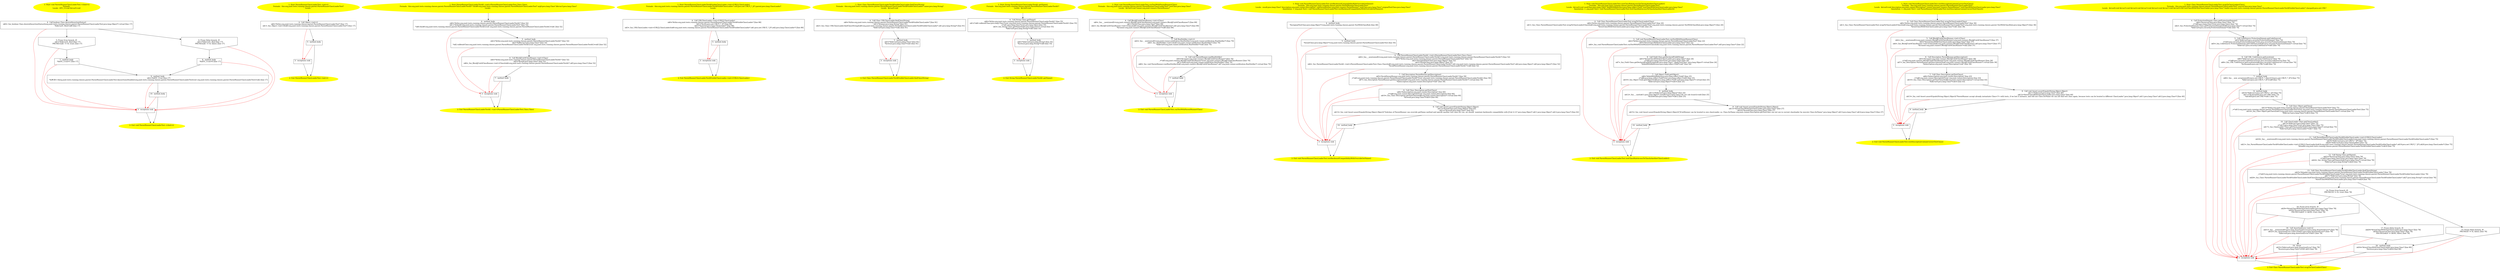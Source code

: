 /* @generated */
digraph cfg {
"org.junit.tests.running.classes.parent.ParentRunnerClassLoaderTest.<clinit>():void.3e01456bd6faa7cc58c49c52cd7184a7_1" [label="1: Start void ParentRunnerClassLoaderTest.<clinit>()\nFormals: \nLocals:  $T0_13:void $irvar0:void \n  " color=yellow style=filled]
	

	 "org.junit.tests.running.classes.parent.ParentRunnerClassLoaderTest.<clinit>():void.3e01456bd6faa7cc58c49c52cd7184a7_1" -> "org.junit.tests.running.classes.parent.ParentRunnerClassLoaderTest.<clinit>():void.3e01456bd6faa7cc58c49c52cd7184a7_4" ;
"org.junit.tests.running.classes.parent.ParentRunnerClassLoaderTest.<clinit>():void.3e01456bd6faa7cc58c49c52cd7184a7_2" [label="2: Exit void ParentRunnerClassLoaderTest.<clinit>() \n  " color=yellow style=filled]
	

"org.junit.tests.running.classes.parent.ParentRunnerClassLoaderTest.<clinit>():void.3e01456bd6faa7cc58c49c52cd7184a7_3" [label="3:  exceptions sink \n  " shape="box"]
	

	 "org.junit.tests.running.classes.parent.ParentRunnerClassLoaderTest.<clinit>():void.3e01456bd6faa7cc58c49c52cd7184a7_3" -> "org.junit.tests.running.classes.parent.ParentRunnerClassLoaderTest.<clinit>():void.3e01456bd6faa7cc58c49c52cd7184a7_2" ;
"org.junit.tests.running.classes.parent.ParentRunnerClassLoaderTest.<clinit>():void.3e01456bd6faa7cc58c49c52cd7184a7_4" [label="4:  Call boolean Class.desiredAssertionStatus() \n   n$0=_fun_boolean Class.desiredAssertionStatus()(org.junit.tests.running.classes.parent.ParentRunnerClassLoaderTest:java.lang.Object*) virtual [line 17]\n  *&$irvar0:_Bool=n$0 [line 17]\n " shape="box"]
	

	 "org.junit.tests.running.classes.parent.ParentRunnerClassLoaderTest.<clinit>():void.3e01456bd6faa7cc58c49c52cd7184a7_4" -> "org.junit.tests.running.classes.parent.ParentRunnerClassLoaderTest.<clinit>():void.3e01456bd6faa7cc58c49c52cd7184a7_5" ;
	 "org.junit.tests.running.classes.parent.ParentRunnerClassLoaderTest.<clinit>():void.3e01456bd6faa7cc58c49c52cd7184a7_4" -> "org.junit.tests.running.classes.parent.ParentRunnerClassLoaderTest.<clinit>():void.3e01456bd6faa7cc58c49c52cd7184a7_6" ;
	 "org.junit.tests.running.classes.parent.ParentRunnerClassLoaderTest.<clinit>():void.3e01456bd6faa7cc58c49c52cd7184a7_4" -> "org.junit.tests.running.classes.parent.ParentRunnerClassLoaderTest.<clinit>():void.3e01456bd6faa7cc58c49c52cd7184a7_3" [color="red" ];
"org.junit.tests.running.classes.parent.ParentRunnerClassLoaderTest.<clinit>():void.3e01456bd6faa7cc58c49c52cd7184a7_5" [label="5: Prune (true branch, if) \n   n$1=*&$irvar0:_Bool [line 17]\n  PRUNE(!(n$1 != 0), true); [line 17]\n " shape="invhouse"]
	

	 "org.junit.tests.running.classes.parent.ParentRunnerClassLoaderTest.<clinit>():void.3e01456bd6faa7cc58c49c52cd7184a7_5" -> "org.junit.tests.running.classes.parent.ParentRunnerClassLoaderTest.<clinit>():void.3e01456bd6faa7cc58c49c52cd7184a7_7" ;
	 "org.junit.tests.running.classes.parent.ParentRunnerClassLoaderTest.<clinit>():void.3e01456bd6faa7cc58c49c52cd7184a7_5" -> "org.junit.tests.running.classes.parent.ParentRunnerClassLoaderTest.<clinit>():void.3e01456bd6faa7cc58c49c52cd7184a7_3" [color="red" ];
"org.junit.tests.running.classes.parent.ParentRunnerClassLoaderTest.<clinit>():void.3e01456bd6faa7cc58c49c52cd7184a7_6" [label="6: Prune (false branch, if) \n   n$1=*&$irvar0:_Bool [line 17]\n  PRUNE((n$1 != 0), false); [line 17]\n " shape="invhouse"]
	

	 "org.junit.tests.running.classes.parent.ParentRunnerClassLoaderTest.<clinit>():void.3e01456bd6faa7cc58c49c52cd7184a7_6" -> "org.junit.tests.running.classes.parent.ParentRunnerClassLoaderTest.<clinit>():void.3e01456bd6faa7cc58c49c52cd7184a7_8" ;
	 "org.junit.tests.running.classes.parent.ParentRunnerClassLoaderTest.<clinit>():void.3e01456bd6faa7cc58c49c52cd7184a7_6" -> "org.junit.tests.running.classes.parent.ParentRunnerClassLoaderTest.<clinit>():void.3e01456bd6faa7cc58c49c52cd7184a7_3" [color="red" ];
"org.junit.tests.running.classes.parent.ParentRunnerClassLoaderTest.<clinit>():void.3e01456bd6faa7cc58c49c52cd7184a7_7" [label="7:  method_body \n   *&$T0_13:int=1 [line 17]\n " shape="box"]
	

	 "org.junit.tests.running.classes.parent.ParentRunnerClassLoaderTest.<clinit>():void.3e01456bd6faa7cc58c49c52cd7184a7_7" -> "org.junit.tests.running.classes.parent.ParentRunnerClassLoaderTest.<clinit>():void.3e01456bd6faa7cc58c49c52cd7184a7_9" ;
	 "org.junit.tests.running.classes.parent.ParentRunnerClassLoaderTest.<clinit>():void.3e01456bd6faa7cc58c49c52cd7184a7_7" -> "org.junit.tests.running.classes.parent.ParentRunnerClassLoaderTest.<clinit>():void.3e01456bd6faa7cc58c49c52cd7184a7_3" [color="red" ];
"org.junit.tests.running.classes.parent.ParentRunnerClassLoaderTest.<clinit>():void.3e01456bd6faa7cc58c49c52cd7184a7_8" [label="8:  method_body \n   *&$T0_13:int=0 [line 17]\n " shape="box"]
	

	 "org.junit.tests.running.classes.parent.ParentRunnerClassLoaderTest.<clinit>():void.3e01456bd6faa7cc58c49c52cd7184a7_8" -> "org.junit.tests.running.classes.parent.ParentRunnerClassLoaderTest.<clinit>():void.3e01456bd6faa7cc58c49c52cd7184a7_9" ;
	 "org.junit.tests.running.classes.parent.ParentRunnerClassLoaderTest.<clinit>():void.3e01456bd6faa7cc58c49c52cd7184a7_8" -> "org.junit.tests.running.classes.parent.ParentRunnerClassLoaderTest.<clinit>():void.3e01456bd6faa7cc58c49c52cd7184a7_3" [color="red" ];
"org.junit.tests.running.classes.parent.ParentRunnerClassLoaderTest.<clinit>():void.3e01456bd6faa7cc58c49c52cd7184a7_9" [label="9:  method_body \n   n$2=*&$T0_13:int [line 17]\n  *&#GB<>$org.junit.tests.running.classes.parent.ParentRunnerClassLoaderTest.$assertionsDisabled:org.junit.tests.running.classes.parent.ParentRunnerClassLoaderTest(root org.junit.tests.running.classes.parent.ParentRunnerClassLoaderTest)=n$2 [line 17]\n " shape="box"]
	

	 "org.junit.tests.running.classes.parent.ParentRunnerClassLoaderTest.<clinit>():void.3e01456bd6faa7cc58c49c52cd7184a7_9" -> "org.junit.tests.running.classes.parent.ParentRunnerClassLoaderTest.<clinit>():void.3e01456bd6faa7cc58c49c52cd7184a7_10" ;
	 "org.junit.tests.running.classes.parent.ParentRunnerClassLoaderTest.<clinit>():void.3e01456bd6faa7cc58c49c52cd7184a7_9" -> "org.junit.tests.running.classes.parent.ParentRunnerClassLoaderTest.<clinit>():void.3e01456bd6faa7cc58c49c52cd7184a7_3" [color="red" ];
"org.junit.tests.running.classes.parent.ParentRunnerClassLoaderTest.<clinit>():void.3e01456bd6faa7cc58c49c52cd7184a7_10" [label="10:  method_body \n  " shape="box"]
	

	 "org.junit.tests.running.classes.parent.ParentRunnerClassLoaderTest.<clinit>():void.3e01456bd6faa7cc58c49c52cd7184a7_10" -> "org.junit.tests.running.classes.parent.ParentRunnerClassLoaderTest.<clinit>():void.3e01456bd6faa7cc58c49c52cd7184a7_2" ;
	 "org.junit.tests.running.classes.parent.ParentRunnerClassLoaderTest.<clinit>():void.3e01456bd6faa7cc58c49c52cd7184a7_10" -> "org.junit.tests.running.classes.parent.ParentRunnerClassLoaderTest.<clinit>():void.3e01456bd6faa7cc58c49c52cd7184a7_3" [color="red" ];
"org.junit.tests.running.classes.parent.ParentRunnerClassLoaderTest.<init>().c5cec5a13ccec3b44a0288156b5839e2_1" [label="1: Start ParentRunnerClassLoaderTest.<init>()\nFormals:  this:org.junit.tests.running.classes.parent.ParentRunnerClassLoaderTest*\nLocals:  \n  " color=yellow style=filled]
	

	 "org.junit.tests.running.classes.parent.ParentRunnerClassLoaderTest.<init>().c5cec5a13ccec3b44a0288156b5839e2_1" -> "org.junit.tests.running.classes.parent.ParentRunnerClassLoaderTest.<init>().c5cec5a13ccec3b44a0288156b5839e2_4" ;
"org.junit.tests.running.classes.parent.ParentRunnerClassLoaderTest.<init>().c5cec5a13ccec3b44a0288156b5839e2_2" [label="2: Exit ParentRunnerClassLoaderTest.<init>() \n  " color=yellow style=filled]
	

"org.junit.tests.running.classes.parent.ParentRunnerClassLoaderTest.<init>().c5cec5a13ccec3b44a0288156b5839e2_3" [label="3:  exceptions sink \n  " shape="box"]
	

	 "org.junit.tests.running.classes.parent.ParentRunnerClassLoaderTest.<init>().c5cec5a13ccec3b44a0288156b5839e2_3" -> "org.junit.tests.running.classes.parent.ParentRunnerClassLoaderTest.<init>().c5cec5a13ccec3b44a0288156b5839e2_2" ;
"org.junit.tests.running.classes.parent.ParentRunnerClassLoaderTest.<init>().c5cec5a13ccec3b44a0288156b5839e2_4" [label="4:  Call Object.<init>() \n   n$0=*&this:org.junit.tests.running.classes.parent.ParentRunnerClassLoaderTest* [line 17]\n  n$1=_fun_Object.<init>()(n$0:org.junit.tests.running.classes.parent.ParentRunnerClassLoaderTest*) [line 17]\n " shape="box"]
	

	 "org.junit.tests.running.classes.parent.ParentRunnerClassLoaderTest.<init>().c5cec5a13ccec3b44a0288156b5839e2_4" -> "org.junit.tests.running.classes.parent.ParentRunnerClassLoaderTest.<init>().c5cec5a13ccec3b44a0288156b5839e2_5" ;
	 "org.junit.tests.running.classes.parent.ParentRunnerClassLoaderTest.<init>().c5cec5a13ccec3b44a0288156b5839e2_4" -> "org.junit.tests.running.classes.parent.ParentRunnerClassLoaderTest.<init>().c5cec5a13ccec3b44a0288156b5839e2_3" [color="red" ];
"org.junit.tests.running.classes.parent.ParentRunnerClassLoaderTest.<init>().c5cec5a13ccec3b44a0288156b5839e2_5" [label="5:  method_body \n  " shape="box"]
	

	 "org.junit.tests.running.classes.parent.ParentRunnerClassLoaderTest.<init>().c5cec5a13ccec3b44a0288156b5839e2_5" -> "org.junit.tests.running.classes.parent.ParentRunnerClassLoaderTest.<init>().c5cec5a13ccec3b44a0288156b5839e2_2" ;
	 "org.junit.tests.running.classes.parent.ParentRunnerClassLoaderTest.<init>().c5cec5a13ccec3b44a0288156b5839e2_5" -> "org.junit.tests.running.classes.parent.ParentRunnerClassLoaderTest.<init>().c5cec5a13ccec3b44a0288156b5839e2_3" [color="red" ];
"org.junit.tests.running.classes.parent.ParentRunnerClassLoaderTest$1.<init>(org.junit.tests.running..910cc5a78a6fa13a010303622c202892_1" [label="1: Start ParentRunnerClassLoaderTest$1.<init>(ParentRunnerClassLoaderTest,Class,Class)\nFormals:  this:org.junit.tests.running.classes.parent.ParentRunnerClassLoaderTest$1* this$0:org.junit.tests.running.classes.parent.ParentRunnerClassLoaderTest* arg0:java.lang.Class* $bcvar3:java.lang.Class*\nLocals:  \n  " color=yellow style=filled]
	

	 "org.junit.tests.running.classes.parent.ParentRunnerClassLoaderTest$1.<init>(org.junit.tests.running..910cc5a78a6fa13a010303622c202892_1" -> "org.junit.tests.running.classes.parent.ParentRunnerClassLoaderTest$1.<init>(org.junit.tests.running..910cc5a78a6fa13a010303622c202892_4" ;
"org.junit.tests.running.classes.parent.ParentRunnerClassLoaderTest$1.<init>(org.junit.tests.running..910cc5a78a6fa13a010303622c202892_2" [label="2: Exit ParentRunnerClassLoaderTest$1.<init>(ParentRunnerClassLoaderTest,Class,Class) \n  " color=yellow style=filled]
	

"org.junit.tests.running.classes.parent.ParentRunnerClassLoaderTest$1.<init>(org.junit.tests.running..910cc5a78a6fa13a010303622c202892_3" [label="3:  exceptions sink \n  " shape="box"]
	

	 "org.junit.tests.running.classes.parent.ParentRunnerClassLoaderTest$1.<init>(org.junit.tests.running..910cc5a78a6fa13a010303622c202892_3" -> "org.junit.tests.running.classes.parent.ParentRunnerClassLoaderTest$1.<init>(org.junit.tests.running..910cc5a78a6fa13a010303622c202892_2" ;
"org.junit.tests.running.classes.parent.ParentRunnerClassLoaderTest$1.<init>(org.junit.tests.running..910cc5a78a6fa13a010303622c202892_4" [label="4:  method_body \n   n$0=*&this:org.junit.tests.running.classes.parent.ParentRunnerClassLoaderTest$1* [line 52]\n  n$1=*&this$0:org.junit.tests.running.classes.parent.ParentRunnerClassLoaderTest* [line 52]\n  *n$0.this$0:org.junit.tests.running.classes.parent.ParentRunnerClassLoaderTest$1(root org.junit.tests.running.classes.parent.ParentRunnerClassLoaderTest$1)=n$1 [line 52]\n " shape="box"]
	

	 "org.junit.tests.running.classes.parent.ParentRunnerClassLoaderTest$1.<init>(org.junit.tests.running..910cc5a78a6fa13a010303622c202892_4" -> "org.junit.tests.running.classes.parent.ParentRunnerClassLoaderTest$1.<init>(org.junit.tests.running..910cc5a78a6fa13a010303622c202892_5" ;
	 "org.junit.tests.running.classes.parent.ParentRunnerClassLoaderTest$1.<init>(org.junit.tests.running..910cc5a78a6fa13a010303622c202892_4" -> "org.junit.tests.running.classes.parent.ParentRunnerClassLoaderTest$1.<init>(org.junit.tests.running..910cc5a78a6fa13a010303622c202892_3" [color="red" ];
"org.junit.tests.running.classes.parent.ParentRunnerClassLoaderTest$1.<init>(org.junit.tests.running..910cc5a78a6fa13a010303622c202892_5" [label="5:  method_body \n   n$2=*&this:org.junit.tests.running.classes.parent.ParentRunnerClassLoaderTest$1* [line 52]\n  n$3=*&$bcvar3:java.lang.Class* [line 52]\n  *n$2.val$waitClass:org.junit.tests.running.classes.parent.ParentRunnerClassLoaderTest$1(root org.junit.tests.running.classes.parent.ParentRunnerClassLoaderTest$1)=n$3 [line 52]\n " shape="box"]
	

	 "org.junit.tests.running.classes.parent.ParentRunnerClassLoaderTest$1.<init>(org.junit.tests.running..910cc5a78a6fa13a010303622c202892_5" -> "org.junit.tests.running.classes.parent.ParentRunnerClassLoaderTest$1.<init>(org.junit.tests.running..910cc5a78a6fa13a010303622c202892_6" ;
	 "org.junit.tests.running.classes.parent.ParentRunnerClassLoaderTest$1.<init>(org.junit.tests.running..910cc5a78a6fa13a010303622c202892_5" -> "org.junit.tests.running.classes.parent.ParentRunnerClassLoaderTest$1.<init>(org.junit.tests.running..910cc5a78a6fa13a010303622c202892_3" [color="red" ];
"org.junit.tests.running.classes.parent.ParentRunnerClassLoaderTest$1.<init>(org.junit.tests.running..910cc5a78a6fa13a010303622c202892_6" [label="6:  Call BlockJUnit4ClassRunner.<init>(Class) \n   n$4=*&this:org.junit.tests.running.classes.parent.ParentRunnerClassLoaderTest$1* [line 52]\n  n$5=*&arg0:java.lang.Class* [line 52]\n  n$6=_fun_BlockJUnit4ClassRunner.<init>(Class)(n$4:org.junit.tests.running.classes.parent.ParentRunnerClassLoaderTest$1*,n$5:java.lang.Class*) [line 52]\n " shape="box"]
	

	 "org.junit.tests.running.classes.parent.ParentRunnerClassLoaderTest$1.<init>(org.junit.tests.running..910cc5a78a6fa13a010303622c202892_6" -> "org.junit.tests.running.classes.parent.ParentRunnerClassLoaderTest$1.<init>(org.junit.tests.running..910cc5a78a6fa13a010303622c202892_7" ;
	 "org.junit.tests.running.classes.parent.ParentRunnerClassLoaderTest$1.<init>(org.junit.tests.running..910cc5a78a6fa13a010303622c202892_6" -> "org.junit.tests.running.classes.parent.ParentRunnerClassLoaderTest$1.<init>(org.junit.tests.running..910cc5a78a6fa13a010303622c202892_3" [color="red" ];
"org.junit.tests.running.classes.parent.ParentRunnerClassLoaderTest$1.<init>(org.junit.tests.running..910cc5a78a6fa13a010303622c202892_7" [label="7:  method_body \n  " shape="box"]
	

	 "org.junit.tests.running.classes.parent.ParentRunnerClassLoaderTest$1.<init>(org.junit.tests.running..910cc5a78a6fa13a010303622c202892_7" -> "org.junit.tests.running.classes.parent.ParentRunnerClassLoaderTest$1.<init>(org.junit.tests.running..910cc5a78a6fa13a010303622c202892_2" ;
	 "org.junit.tests.running.classes.parent.ParentRunnerClassLoaderTest$1.<init>(org.junit.tests.running..910cc5a78a6fa13a010303622c202892_7" -> "org.junit.tests.running.classes.parent.ParentRunnerClassLoaderTest$1.<init>(org.junit.tests.running..910cc5a78a6fa13a010303622c202892_3" [color="red" ];
"org.junit.tests.running.classes.parent.ParentRunnerClassLoaderTest$VisibleClassLoader.<init>(java.ne.659ff6a3f76e67a1d9f92b102101583a_1" [label="1: Start ParentRunnerClassLoaderTest$VisibleClassLoader.<init>(URL[],ClassLoader)\nFormals:  this:org.junit.tests.running.classes.parent.ParentRunnerClassLoaderTest$VisibleClassLoader* urls:java.net.URL*[_*_](*) parent:java.lang.ClassLoader*\nLocals:  \n  " color=yellow style=filled]
	

	 "org.junit.tests.running.classes.parent.ParentRunnerClassLoaderTest$VisibleClassLoader.<init>(java.ne.659ff6a3f76e67a1d9f92b102101583a_1" -> "org.junit.tests.running.classes.parent.ParentRunnerClassLoaderTest$VisibleClassLoader.<init>(java.ne.659ff6a3f76e67a1d9f92b102101583a_4" ;
"org.junit.tests.running.classes.parent.ParentRunnerClassLoaderTest$VisibleClassLoader.<init>(java.ne.659ff6a3f76e67a1d9f92b102101583a_2" [label="2: Exit ParentRunnerClassLoaderTest$VisibleClassLoader.<init>(URL[],ClassLoader) \n  " color=yellow style=filled]
	

"org.junit.tests.running.classes.parent.ParentRunnerClassLoaderTest$VisibleClassLoader.<init>(java.ne.659ff6a3f76e67a1d9f92b102101583a_3" [label="3:  exceptions sink \n  " shape="box"]
	

	 "org.junit.tests.running.classes.parent.ParentRunnerClassLoaderTest$VisibleClassLoader.<init>(java.ne.659ff6a3f76e67a1d9f92b102101583a_3" -> "org.junit.tests.running.classes.parent.ParentRunnerClassLoaderTest$VisibleClassLoader.<init>(java.ne.659ff6a3f76e67a1d9f92b102101583a_2" ;
"org.junit.tests.running.classes.parent.ParentRunnerClassLoaderTest$VisibleClassLoader.<init>(java.ne.659ff6a3f76e67a1d9f92b102101583a_4" [label="4:  Call URLClassLoader.<init>(URL[],ClassLoader) \n   n$0=*&this:org.junit.tests.running.classes.parent.ParentRunnerClassLoaderTest$VisibleClassLoader* [line 86]\n  n$1=*&urls:java.net.URL*[_*_](*) [line 86]\n  n$2=*&parent:java.lang.ClassLoader* [line 86]\n  n$3=_fun_URLClassLoader.<init>(URL[],ClassLoader)(n$0:org.junit.tests.running.classes.parent.ParentRunnerClassLoaderTest$VisibleClassLoader*,n$1:java.net.URL*[_*_](*),n$2:java.lang.ClassLoader*) [line 86]\n " shape="box"]
	

	 "org.junit.tests.running.classes.parent.ParentRunnerClassLoaderTest$VisibleClassLoader.<init>(java.ne.659ff6a3f76e67a1d9f92b102101583a_4" -> "org.junit.tests.running.classes.parent.ParentRunnerClassLoaderTest$VisibleClassLoader.<init>(java.ne.659ff6a3f76e67a1d9f92b102101583a_5" ;
	 "org.junit.tests.running.classes.parent.ParentRunnerClassLoaderTest$VisibleClassLoader.<init>(java.ne.659ff6a3f76e67a1d9f92b102101583a_4" -> "org.junit.tests.running.classes.parent.ParentRunnerClassLoaderTest$VisibleClassLoader.<init>(java.ne.659ff6a3f76e67a1d9f92b102101583a_3" [color="red" ];
"org.junit.tests.running.classes.parent.ParentRunnerClassLoaderTest$VisibleClassLoader.<init>(java.ne.659ff6a3f76e67a1d9f92b102101583a_5" [label="5:  method_body \n  " shape="box"]
	

	 "org.junit.tests.running.classes.parent.ParentRunnerClassLoaderTest$VisibleClassLoader.<init>(java.ne.659ff6a3f76e67a1d9f92b102101583a_5" -> "org.junit.tests.running.classes.parent.ParentRunnerClassLoaderTest$VisibleClassLoader.<init>(java.ne.659ff6a3f76e67a1d9f92b102101583a_2" ;
	 "org.junit.tests.running.classes.parent.ParentRunnerClassLoaderTest$VisibleClassLoader.<init>(java.ne.659ff6a3f76e67a1d9f92b102101583a_5" -> "org.junit.tests.running.classes.parent.ParentRunnerClassLoaderTest$VisibleClassLoader.<init>(java.ne.659ff6a3f76e67a1d9f92b102101583a_3" [color="red" ];
"org.junit.tests.running.classes.parent.ParentRunnerClassLoaderTest$VisibleClassLoader.findClass(java.9995d1c75de2d9db83758ded968493db_1" [label="1: Start Class ParentRunnerClassLoaderTest$VisibleClassLoader.findClass(String)\nFormals:  this:org.junit.tests.running.classes.parent.ParentRunnerClassLoaderTest$VisibleClassLoader* name:java.lang.String*\nLocals:  $irvar0:void \n  " color=yellow style=filled]
	

	 "org.junit.tests.running.classes.parent.ParentRunnerClassLoaderTest$VisibleClassLoader.findClass(java.9995d1c75de2d9db83758ded968493db_1" -> "org.junit.tests.running.classes.parent.ParentRunnerClassLoaderTest$VisibleClassLoader.findClass(java.9995d1c75de2d9db83758ded968493db_4" ;
"org.junit.tests.running.classes.parent.ParentRunnerClassLoaderTest$VisibleClassLoader.findClass(java.9995d1c75de2d9db83758ded968493db_2" [label="2: Exit Class ParentRunnerClassLoaderTest$VisibleClassLoader.findClass(String) \n  " color=yellow style=filled]
	

"org.junit.tests.running.classes.parent.ParentRunnerClassLoaderTest$VisibleClassLoader.findClass(java.9995d1c75de2d9db83758ded968493db_3" [label="3:  exceptions sink \n  " shape="box"]
	

	 "org.junit.tests.running.classes.parent.ParentRunnerClassLoaderTest$VisibleClassLoader.findClass(java.9995d1c75de2d9db83758ded968493db_3" -> "org.junit.tests.running.classes.parent.ParentRunnerClassLoaderTest$VisibleClassLoader.findClass(java.9995d1c75de2d9db83758ded968493db_2" ;
"org.junit.tests.running.classes.parent.ParentRunnerClassLoaderTest$VisibleClassLoader.findClass(java.9995d1c75de2d9db83758ded968493db_4" [label="4:  Call Class URLClassLoader.findClass(String) \n   n$0=*&this:org.junit.tests.running.classes.parent.ParentRunnerClassLoaderTest$VisibleClassLoader* [line 91]\n  n$1=*&name:java.lang.String* [line 91]\n  n$2=_fun_Class URLClassLoader.findClass(String)(n$0:org.junit.tests.running.classes.parent.ParentRunnerClassLoaderTest$VisibleClassLoader*,n$1:java.lang.String*) [line 91]\n  *&$irvar0:java.lang.Class*=n$2 [line 91]\n " shape="box"]
	

	 "org.junit.tests.running.classes.parent.ParentRunnerClassLoaderTest$VisibleClassLoader.findClass(java.9995d1c75de2d9db83758ded968493db_4" -> "org.junit.tests.running.classes.parent.ParentRunnerClassLoaderTest$VisibleClassLoader.findClass(java.9995d1c75de2d9db83758ded968493db_5" ;
	 "org.junit.tests.running.classes.parent.ParentRunnerClassLoaderTest$VisibleClassLoader.findClass(java.9995d1c75de2d9db83758ded968493db_4" -> "org.junit.tests.running.classes.parent.ParentRunnerClassLoaderTest$VisibleClassLoader.findClass(java.9995d1c75de2d9db83758ded968493db_3" [color="red" ];
"org.junit.tests.running.classes.parent.ParentRunnerClassLoaderTest$VisibleClassLoader.findClass(java.9995d1c75de2d9db83758ded968493db_5" [label="5:  method_body \n   n$3=*&$irvar0:java.lang.Class* [line 91]\n  *&return:java.lang.Class*=n$3 [line 91]\n " shape="box"]
	

	 "org.junit.tests.running.classes.parent.ParentRunnerClassLoaderTest$VisibleClassLoader.findClass(java.9995d1c75de2d9db83758ded968493db_5" -> "org.junit.tests.running.classes.parent.ParentRunnerClassLoaderTest$VisibleClassLoader.findClass(java.9995d1c75de2d9db83758ded968493db_2" ;
	 "org.junit.tests.running.classes.parent.ParentRunnerClassLoaderTest$VisibleClassLoader.findClass(java.9995d1c75de2d9db83758ded968493db_5" -> "org.junit.tests.running.classes.parent.ParentRunnerClassLoaderTest$VisibleClassLoader.findClass(java.9995d1c75de2d9db83758ded968493db_3" [color="red" ];
"org.junit.tests.running.classes.parent.ParentRunnerClassLoaderTest$1.getName():java.lang.String.e988babad85d5afd8e974441540b5cae_1" [label="1: Start String ParentRunnerClassLoaderTest$1.getName()\nFormals:  this:org.junit.tests.running.classes.parent.ParentRunnerClassLoaderTest$1*\nLocals:  $irvar0:void \n  " color=yellow style=filled]
	

	 "org.junit.tests.running.classes.parent.ParentRunnerClassLoaderTest$1.getName():java.lang.String.e988babad85d5afd8e974441540b5cae_1" -> "org.junit.tests.running.classes.parent.ParentRunnerClassLoaderTest$1.getName():java.lang.String.e988babad85d5afd8e974441540b5cae_4" ;
"org.junit.tests.running.classes.parent.ParentRunnerClassLoaderTest$1.getName():java.lang.String.e988babad85d5afd8e974441540b5cae_2" [label="2: Exit String ParentRunnerClassLoaderTest$1.getName() \n  " color=yellow style=filled]
	

"org.junit.tests.running.classes.parent.ParentRunnerClassLoaderTest$1.getName():java.lang.String.e988babad85d5afd8e974441540b5cae_3" [label="3:  exceptions sink \n  " shape="box"]
	

	 "org.junit.tests.running.classes.parent.ParentRunnerClassLoaderTest$1.getName():java.lang.String.e988babad85d5afd8e974441540b5cae_3" -> "org.junit.tests.running.classes.parent.ParentRunnerClassLoaderTest$1.getName():java.lang.String.e988babad85d5afd8e974441540b5cae_2" ;
"org.junit.tests.running.classes.parent.ParentRunnerClassLoaderTest$1.getName():java.lang.String.e988babad85d5afd8e974441540b5cae_4" [label="4:  Call String Class.getName() \n   n$0=*&this:org.junit.tests.running.classes.parent.ParentRunnerClassLoaderTest$1* [line 55]\n  n$1=*n$0.val$waitClass:java.lang.Class*(root org.junit.tests.running.classes.parent.ParentRunnerClassLoaderTest$1) [line 55]\n  _=*n$1:java.lang.Class*(root java.lang.Class) [line 55]\n  n$3=_fun_String Class.getName()(n$1:java.lang.Class*) virtual [line 55]\n  *&$irvar0:java.lang.String*=n$3 [line 55]\n " shape="box"]
	

	 "org.junit.tests.running.classes.parent.ParentRunnerClassLoaderTest$1.getName():java.lang.String.e988babad85d5afd8e974441540b5cae_4" -> "org.junit.tests.running.classes.parent.ParentRunnerClassLoaderTest$1.getName():java.lang.String.e988babad85d5afd8e974441540b5cae_5" ;
	 "org.junit.tests.running.classes.parent.ParentRunnerClassLoaderTest$1.getName():java.lang.String.e988babad85d5afd8e974441540b5cae_4" -> "org.junit.tests.running.classes.parent.ParentRunnerClassLoaderTest$1.getName():java.lang.String.e988babad85d5afd8e974441540b5cae_3" [color="red" ];
"org.junit.tests.running.classes.parent.ParentRunnerClassLoaderTest$1.getName():java.lang.String.e988babad85d5afd8e974441540b5cae_5" [label="5:  method_body \n   n$4=*&$irvar0:java.lang.String* [line 55]\n  *&return:java.lang.String*=n$4 [line 55]\n " shape="box"]
	

	 "org.junit.tests.running.classes.parent.ParentRunnerClassLoaderTest$1.getName():java.lang.String.e988babad85d5afd8e974441540b5cae_5" -> "org.junit.tests.running.classes.parent.ParentRunnerClassLoaderTest$1.getName():java.lang.String.e988babad85d5afd8e974441540b5cae_2" ;
	 "org.junit.tests.running.classes.parent.ParentRunnerClassLoaderTest$1.getName():java.lang.String.e988babad85d5afd8e974441540b5cae_5" -> "org.junit.tests.running.classes.parent.ParentRunnerClassLoaderTest$1.getName():java.lang.String.e988babad85d5afd8e974441540b5cae_3" [color="red" ];
"org.junit.tests.running.classes.parent.ParentRunnerClassLoaderTest.runTestWithParentRunner(java.lang.c64efa390859509bdeaeebb8e1f59ffd_1" [label="1: Start void ParentRunnerClassLoaderTest.runTestWithParentRunner(Class)\nFormals:  this:org.junit.tests.running.classes.parent.ParentRunnerClassLoaderTest* testClass:java.lang.Class*\nLocals:  $irvar0:void runner:org.junit.runners.ParentRunner* \n  " color=yellow style=filled]
	

	 "org.junit.tests.running.classes.parent.ParentRunnerClassLoaderTest.runTestWithParentRunner(java.lang.c64efa390859509bdeaeebb8e1f59ffd_1" -> "org.junit.tests.running.classes.parent.ParentRunnerClassLoaderTest.runTestWithParentRunner(java.lang.c64efa390859509bdeaeebb8e1f59ffd_4" ;
"org.junit.tests.running.classes.parent.ParentRunnerClassLoaderTest.runTestWithParentRunner(java.lang.c64efa390859509bdeaeebb8e1f59ffd_2" [label="2: Exit void ParentRunnerClassLoaderTest.runTestWithParentRunner(Class) \n  " color=yellow style=filled]
	

"org.junit.tests.running.classes.parent.ParentRunnerClassLoaderTest.runTestWithParentRunner(java.lang.c64efa390859509bdeaeebb8e1f59ffd_3" [label="3:  exceptions sink \n  " shape="box"]
	

	 "org.junit.tests.running.classes.parent.ParentRunnerClassLoaderTest.runTestWithParentRunner(java.lang.c64efa390859509bdeaeebb8e1f59ffd_3" -> "org.junit.tests.running.classes.parent.ParentRunnerClassLoaderTest.runTestWithParentRunner(java.lang.c64efa390859509bdeaeebb8e1f59ffd_2" ;
"org.junit.tests.running.classes.parent.ParentRunnerClassLoaderTest.runTestWithParentRunner(java.lang.c64efa390859509bdeaeebb8e1f59ffd_4" [label="4:  Call BlockJUnit4ClassRunner.<init>(Class) \n   n$0=_fun___new(sizeof(t=org.junit.runners.BlockJUnit4ClassRunner):org.junit.runners.BlockJUnit4ClassRunner*) [line 69]\n  n$1=*&testClass:java.lang.Class* [line 69]\n  n$2=_fun_BlockJUnit4ClassRunner.<init>(Class)(n$0:org.junit.runners.BlockJUnit4ClassRunner*,n$1:java.lang.Class*) [line 69]\n  *&runner:org.junit.runners.BlockJUnit4ClassRunner*=n$0 [line 69]\n " shape="box"]
	

	 "org.junit.tests.running.classes.parent.ParentRunnerClassLoaderTest.runTestWithParentRunner(java.lang.c64efa390859509bdeaeebb8e1f59ffd_4" -> "org.junit.tests.running.classes.parent.ParentRunnerClassLoaderTest.runTestWithParentRunner(java.lang.c64efa390859509bdeaeebb8e1f59ffd_5" ;
	 "org.junit.tests.running.classes.parent.ParentRunnerClassLoaderTest.runTestWithParentRunner(java.lang.c64efa390859509bdeaeebb8e1f59ffd_4" -> "org.junit.tests.running.classes.parent.ParentRunnerClassLoaderTest.runTestWithParentRunner(java.lang.c64efa390859509bdeaeebb8e1f59ffd_3" [color="red" ];
"org.junit.tests.running.classes.parent.ParentRunnerClassLoaderTest.runTestWithParentRunner(java.lang.c64efa390859509bdeaeebb8e1f59ffd_5" [label="5:  Call RunNotifier.<init>() \n   n$3=_fun___new(sizeof(t=org.junit.runner.notification.RunNotifier):org.junit.runner.notification.RunNotifier*) [line 70]\n  n$4=_fun_RunNotifier.<init>()(n$3:org.junit.runner.notification.RunNotifier*) [line 70]\n  *&$irvar0:org.junit.runner.notification.RunNotifier*=n$3 [line 70]\n " shape="box"]
	

	 "org.junit.tests.running.classes.parent.ParentRunnerClassLoaderTest.runTestWithParentRunner(java.lang.c64efa390859509bdeaeebb8e1f59ffd_5" -> "org.junit.tests.running.classes.parent.ParentRunnerClassLoaderTest.runTestWithParentRunner(java.lang.c64efa390859509bdeaeebb8e1f59ffd_6" ;
	 "org.junit.tests.running.classes.parent.ParentRunnerClassLoaderTest.runTestWithParentRunner(java.lang.c64efa390859509bdeaeebb8e1f59ffd_5" -> "org.junit.tests.running.classes.parent.ParentRunnerClassLoaderTest.runTestWithParentRunner(java.lang.c64efa390859509bdeaeebb8e1f59ffd_3" [color="red" ];
"org.junit.tests.running.classes.parent.ParentRunnerClassLoaderTest.runTestWithParentRunner(java.lang.c64efa390859509bdeaeebb8e1f59ffd_6" [label="6:  Call void ParentRunner.run(RunNotifier) \n   n$5=*&runner:org.junit.runners.BlockJUnit4ClassRunner* [line 70]\n  _=*n$5:org.junit.runners.BlockJUnit4ClassRunner*(root org.junit.runners.BlockJUnit4ClassRunner) [line 70]\n  n$7=*&$irvar0:org.junit.runner.notification.RunNotifier* [line 70]\n  n$8=_fun_void ParentRunner.run(RunNotifier)(n$5:org.junit.runners.BlockJUnit4ClassRunner*,n$7:org.junit.runner.notification.RunNotifier*) virtual [line 70]\n " shape="box"]
	

	 "org.junit.tests.running.classes.parent.ParentRunnerClassLoaderTest.runTestWithParentRunner(java.lang.c64efa390859509bdeaeebb8e1f59ffd_6" -> "org.junit.tests.running.classes.parent.ParentRunnerClassLoaderTest.runTestWithParentRunner(java.lang.c64efa390859509bdeaeebb8e1f59ffd_7" ;
	 "org.junit.tests.running.classes.parent.ParentRunnerClassLoaderTest.runTestWithParentRunner(java.lang.c64efa390859509bdeaeebb8e1f59ffd_6" -> "org.junit.tests.running.classes.parent.ParentRunnerClassLoaderTest.runTestWithParentRunner(java.lang.c64efa390859509bdeaeebb8e1f59ffd_3" [color="red" ];
"org.junit.tests.running.classes.parent.ParentRunnerClassLoaderTest.runTestWithParentRunner(java.lang.c64efa390859509bdeaeebb8e1f59ffd_7" [label="7:  method_body \n  " shape="box"]
	

	 "org.junit.tests.running.classes.parent.ParentRunnerClassLoaderTest.runTestWithParentRunner(java.lang.c64efa390859509bdeaeebb8e1f59ffd_7" -> "org.junit.tests.running.classes.parent.ParentRunnerClassLoaderTest.runTestWithParentRunner(java.lang.c64efa390859509bdeaeebb8e1f59ffd_2" ;
	 "org.junit.tests.running.classes.parent.ParentRunnerClassLoaderTest.runTestWithParentRunner(java.lang.c64efa390859509bdeaeebb8e1f59ffd_7" -> "org.junit.tests.running.classes.parent.ParentRunnerClassLoaderTest.runTestWithParentRunner(java.lang.c64efa390859509bdeaeebb8e1f59ffd_3" [color="red" ];
"org.junit.tests.running.classes.parent.ParentRunnerClassLoaderTest.testBackwardCompatibilityWithOver.c5bddb28056336aa14cf03efb3ea8a0b_1" [label="1: Start void ParentRunnerClassLoaderTest.testBackwardCompatibilityWithOverrideGetName()\nFormals:  this:org.junit.tests.running.classes.parent.ParentRunnerClassLoaderTest*\nLocals:  result:java.lang.Class* description:org.junit.runner.Description* subParentRunner:org.junit.runners.ParentRunner* waitClass:java.lang.Class* originalTestClass:java.lang.Class*\nAnnotation: <_org.junit.Test> void ParentRunnerClassLoaderTest.testBackwardCompatibilityWithOverrideGetName()() \n  " color=yellow style=filled]
	

	 "org.junit.tests.running.classes.parent.ParentRunnerClassLoaderTest.testBackwardCompatibilityWithOver.c5bddb28056336aa14cf03efb3ea8a0b_1" -> "org.junit.tests.running.classes.parent.ParentRunnerClassLoaderTest.testBackwardCompatibilityWithOver.c5bddb28056336aa14cf03efb3ea8a0b_4" ;
"org.junit.tests.running.classes.parent.ParentRunnerClassLoaderTest.testBackwardCompatibilityWithOver.c5bddb28056336aa14cf03efb3ea8a0b_2" [label="2: Exit void ParentRunnerClassLoaderTest.testBackwardCompatibilityWithOverrideGetName() \n  " color=yellow style=filled]
	

"org.junit.tests.running.classes.parent.ParentRunnerClassLoaderTest.testBackwardCompatibilityWithOver.c5bddb28056336aa14cf03efb3ea8a0b_3" [label="3:  exceptions sink \n  " shape="box"]
	

	 "org.junit.tests.running.classes.parent.ParentRunnerClassLoaderTest.testBackwardCompatibilityWithOver.c5bddb28056336aa14cf03efb3ea8a0b_3" -> "org.junit.tests.running.classes.parent.ParentRunnerClassLoaderTest.testBackwardCompatibilityWithOver.c5bddb28056336aa14cf03efb3ea8a0b_2" ;
"org.junit.tests.running.classes.parent.ParentRunnerClassLoaderTest.testBackwardCompatibilityWithOver.c5bddb28056336aa14cf03efb3ea8a0b_4" [label="4:  method_body \n   *&originalTestClass:java.lang.Object*=org.junit.tests.running.classes.parent.TestWithClassRule [line 49]\n " shape="box"]
	

	 "org.junit.tests.running.classes.parent.ParentRunnerClassLoaderTest.testBackwardCompatibilityWithOver.c5bddb28056336aa14cf03efb3ea8a0b_4" -> "org.junit.tests.running.classes.parent.ParentRunnerClassLoaderTest.testBackwardCompatibilityWithOver.c5bddb28056336aa14cf03efb3ea8a0b_5" ;
	 "org.junit.tests.running.classes.parent.ParentRunnerClassLoaderTest.testBackwardCompatibilityWithOver.c5bddb28056336aa14cf03efb3ea8a0b_4" -> "org.junit.tests.running.classes.parent.ParentRunnerClassLoaderTest.testBackwardCompatibilityWithOver.c5bddb28056336aa14cf03efb3ea8a0b_3" [color="red" ];
"org.junit.tests.running.classes.parent.ParentRunnerClassLoaderTest.testBackwardCompatibilityWithOver.c5bddb28056336aa14cf03efb3ea8a0b_5" [label="5:  method_body \n   *&waitClass:java.lang.Object*=org.junit.tests.running.classes.parent.ParentRunnerClassLoaderTest [line 50]\n " shape="box"]
	

	 "org.junit.tests.running.classes.parent.ParentRunnerClassLoaderTest.testBackwardCompatibilityWithOver.c5bddb28056336aa14cf03efb3ea8a0b_5" -> "org.junit.tests.running.classes.parent.ParentRunnerClassLoaderTest.testBackwardCompatibilityWithOver.c5bddb28056336aa14cf03efb3ea8a0b_6" ;
	 "org.junit.tests.running.classes.parent.ParentRunnerClassLoaderTest.testBackwardCompatibilityWithOver.c5bddb28056336aa14cf03efb3ea8a0b_5" -> "org.junit.tests.running.classes.parent.ParentRunnerClassLoaderTest.testBackwardCompatibilityWithOver.c5bddb28056336aa14cf03efb3ea8a0b_3" [color="red" ];
"org.junit.tests.running.classes.parent.ParentRunnerClassLoaderTest.testBackwardCompatibilityWithOver.c5bddb28056336aa14cf03efb3ea8a0b_6" [label="6:  Call ParentRunnerClassLoaderTest$1.<init>(ParentRunnerClassLoaderTest,Class,Class) \n   n$0=_fun___new(sizeof(t=org.junit.tests.running.classes.parent.ParentRunnerClassLoaderTest$1):org.junit.tests.running.classes.parent.ParentRunnerClassLoaderTest$1*) [line 52]\n  n$1=*&this:org.junit.tests.running.classes.parent.ParentRunnerClassLoaderTest* [line 52]\n  n$2=*&originalTestClass:java.lang.Object* [line 52]\n  n$3=*&waitClass:java.lang.Object* [line 52]\n  n$4=_fun_ParentRunnerClassLoaderTest$1.<init>(ParentRunnerClassLoaderTest,Class,Class)(n$0:org.junit.tests.running.classes.parent.ParentRunnerClassLoaderTest$1*,n$1:org.junit.tests.running.classes.parent.ParentRunnerClassLoaderTest*,n$2:java.lang.Object*,n$3:java.lang.Object*) [line 52]\n  *&subParentRunner:org.junit.tests.running.classes.parent.ParentRunnerClassLoaderTest$1*=n$0 [line 52]\n " shape="box"]
	

	 "org.junit.tests.running.classes.parent.ParentRunnerClassLoaderTest.testBackwardCompatibilityWithOver.c5bddb28056336aa14cf03efb3ea8a0b_6" -> "org.junit.tests.running.classes.parent.ParentRunnerClassLoaderTest.testBackwardCompatibilityWithOver.c5bddb28056336aa14cf03efb3ea8a0b_7" ;
	 "org.junit.tests.running.classes.parent.ParentRunnerClassLoaderTest.testBackwardCompatibilityWithOver.c5bddb28056336aa14cf03efb3ea8a0b_6" -> "org.junit.tests.running.classes.parent.ParentRunnerClassLoaderTest.testBackwardCompatibilityWithOver.c5bddb28056336aa14cf03efb3ea8a0b_3" [color="red" ];
"org.junit.tests.running.classes.parent.ParentRunnerClassLoaderTest.testBackwardCompatibilityWithOver.c5bddb28056336aa14cf03efb3ea8a0b_7" [label="7:  Call Description ParentRunner.getDescription() \n   n$5=*&subParentRunner:org.junit.tests.running.classes.parent.ParentRunnerClassLoaderTest$1* [line 59]\n  _=*n$5:org.junit.tests.running.classes.parent.ParentRunnerClassLoaderTest$1*(root org.junit.tests.running.classes.parent.ParentRunnerClassLoaderTest$1) [line 59]\n  n$7=_fun_Description ParentRunner.getDescription()(n$5:org.junit.tests.running.classes.parent.ParentRunnerClassLoaderTest$1*) virtual [line 59]\n  *&description:org.junit.runner.Description*=n$7 [line 59]\n " shape="box"]
	

	 "org.junit.tests.running.classes.parent.ParentRunnerClassLoaderTest.testBackwardCompatibilityWithOver.c5bddb28056336aa14cf03efb3ea8a0b_7" -> "org.junit.tests.running.classes.parent.ParentRunnerClassLoaderTest.testBackwardCompatibilityWithOver.c5bddb28056336aa14cf03efb3ea8a0b_8" ;
	 "org.junit.tests.running.classes.parent.ParentRunnerClassLoaderTest.testBackwardCompatibilityWithOver.c5bddb28056336aa14cf03efb3ea8a0b_7" -> "org.junit.tests.running.classes.parent.ParentRunnerClassLoaderTest.testBackwardCompatibilityWithOver.c5bddb28056336aa14cf03efb3ea8a0b_3" [color="red" ];
"org.junit.tests.running.classes.parent.ParentRunnerClassLoaderTest.testBackwardCompatibilityWithOver.c5bddb28056336aa14cf03efb3ea8a0b_8" [label="8:  Call Class Description.getTestClass() \n   n$8=*&description:org.junit.runner.Description* [line 60]\n  _=*n$8:org.junit.runner.Description*(root org.junit.runner.Description) [line 60]\n  n$10=_fun_Class Description.getTestClass()(n$8:org.junit.runner.Description*) virtual [line 60]\n  *&result:java.lang.Class*=n$10 [line 60]\n " shape="box"]
	

	 "org.junit.tests.running.classes.parent.ParentRunnerClassLoaderTest.testBackwardCompatibilityWithOver.c5bddb28056336aa14cf03efb3ea8a0b_8" -> "org.junit.tests.running.classes.parent.ParentRunnerClassLoaderTest.testBackwardCompatibilityWithOver.c5bddb28056336aa14cf03efb3ea8a0b_9" ;
	 "org.junit.tests.running.classes.parent.ParentRunnerClassLoaderTest.testBackwardCompatibilityWithOver.c5bddb28056336aa14cf03efb3ea8a0b_8" -> "org.junit.tests.running.classes.parent.ParentRunnerClassLoaderTest.testBackwardCompatibilityWithOver.c5bddb28056336aa14cf03efb3ea8a0b_3" [color="red" ];
"org.junit.tests.running.classes.parent.ParentRunnerClassLoaderTest.testBackwardCompatibilityWithOver.c5bddb28056336aa14cf03efb3ea8a0b_9" [label="9:  Call void Assert.assertEquals(String,Object,Object) \n   n$11=*&waitClass:java.lang.Object* [line 62]\n  n$12=*&result:java.lang.Class* [line 62]\n  n$13=_fun_void Assert.assertEquals(String,Object,Object)(\"Subclass of ParentRunner can override getName method and specify another test class for run, we should  maintain backwards compatibility with JUnit 4.12\":java.lang.Object*,n$11:java.lang.Object*,n$12:java.lang.Class*) [line 62]\n " shape="box"]
	

	 "org.junit.tests.running.classes.parent.ParentRunnerClassLoaderTest.testBackwardCompatibilityWithOver.c5bddb28056336aa14cf03efb3ea8a0b_9" -> "org.junit.tests.running.classes.parent.ParentRunnerClassLoaderTest.testBackwardCompatibilityWithOver.c5bddb28056336aa14cf03efb3ea8a0b_10" ;
	 "org.junit.tests.running.classes.parent.ParentRunnerClassLoaderTest.testBackwardCompatibilityWithOver.c5bddb28056336aa14cf03efb3ea8a0b_9" -> "org.junit.tests.running.classes.parent.ParentRunnerClassLoaderTest.testBackwardCompatibilityWithOver.c5bddb28056336aa14cf03efb3ea8a0b_3" [color="red" ];
"org.junit.tests.running.classes.parent.ParentRunnerClassLoaderTest.testBackwardCompatibilityWithOver.c5bddb28056336aa14cf03efb3ea8a0b_10" [label="10:  method_body \n  " shape="box"]
	

	 "org.junit.tests.running.classes.parent.ParentRunnerClassLoaderTest.testBackwardCompatibilityWithOver.c5bddb28056336aa14cf03efb3ea8a0b_10" -> "org.junit.tests.running.classes.parent.ParentRunnerClassLoaderTest.testBackwardCompatibilityWithOver.c5bddb28056336aa14cf03efb3ea8a0b_2" ;
	 "org.junit.tests.running.classes.parent.ParentRunnerClassLoaderTest.testBackwardCompatibilityWithOver.c5bddb28056336aa14cf03efb3ea8a0b_10" -> "org.junit.tests.running.classes.parent.ParentRunnerClassLoaderTest.testBackwardCompatibilityWithOver.c5bddb28056336aa14cf03efb3ea8a0b_3" [color="red" ];
"org.junit.tests.running.classes.parent.ParentRunnerClassLoaderTest.testClassRuleAccessToClassInAnoth.ee491d6525678a770bdc5e2c997cf99c_1" [label="1: Start void ParentRunnerClassLoaderTest.testClassRuleAccessToClassInAnotherClassLoader()\nFormals:  this:org.junit.tests.running.classes.parent.ParentRunnerClassLoaderTest*\nLocals:  $irvar0:void usedClass:java.lang.Class* fieldWithReference:java.lang.reflect.Field* testClassWithOwnClassLoader:java.lang.Class*\nAnnotation: <_org.junit.Test> void ParentRunnerClassLoaderTest.testClassRuleAccessToClassInAnotherClassLoader()() \n  " color=yellow style=filled]
	

	 "org.junit.tests.running.classes.parent.ParentRunnerClassLoaderTest.testClassRuleAccessToClassInAnoth.ee491d6525678a770bdc5e2c997cf99c_1" -> "org.junit.tests.running.classes.parent.ParentRunnerClassLoaderTest.testClassRuleAccessToClassInAnoth.ee491d6525678a770bdc5e2c997cf99c_4" ;
"org.junit.tests.running.classes.parent.ParentRunnerClassLoaderTest.testClassRuleAccessToClassInAnoth.ee491d6525678a770bdc5e2c997cf99c_2" [label="2: Exit void ParentRunnerClassLoaderTest.testClassRuleAccessToClassInAnotherClassLoader() \n  " color=yellow style=filled]
	

"org.junit.tests.running.classes.parent.ParentRunnerClassLoaderTest.testClassRuleAccessToClassInAnoth.ee491d6525678a770bdc5e2c997cf99c_3" [label="3:  exceptions sink \n  " shape="box"]
	

	 "org.junit.tests.running.classes.parent.ParentRunnerClassLoaderTest.testClassRuleAccessToClassInAnoth.ee491d6525678a770bdc5e2c997cf99c_3" -> "org.junit.tests.running.classes.parent.ParentRunnerClassLoaderTest.testClassRuleAccessToClassInAnoth.ee491d6525678a770bdc5e2c997cf99c_2" ;
"org.junit.tests.running.classes.parent.ParentRunnerClassLoaderTest.testClassRuleAccessToClassInAnoth.ee491d6525678a770bdc5e2c997cf99c_4" [label="4:  Call Class ParentRunnerClassLoaderTest.wrapToClassLoader(Class) \n   n$0=*&this:org.junit.tests.running.classes.parent.ParentRunnerClassLoaderTest* [line 20]\n  n$1=_fun_Class ParentRunnerClassLoaderTest.wrapToClassLoader(Class)(n$0:org.junit.tests.running.classes.parent.ParentRunnerClassLoaderTest*,org.junit.tests.running.classes.parent.TestWithClassRule:java.lang.Object*) [line 20]\n  *&testClassWithOwnClassLoader:java.lang.Class*=n$1 [line 20]\n " shape="box"]
	

	 "org.junit.tests.running.classes.parent.ParentRunnerClassLoaderTest.testClassRuleAccessToClassInAnoth.ee491d6525678a770bdc5e2c997cf99c_4" -> "org.junit.tests.running.classes.parent.ParentRunnerClassLoaderTest.testClassRuleAccessToClassInAnoth.ee491d6525678a770bdc5e2c997cf99c_5" ;
	 "org.junit.tests.running.classes.parent.ParentRunnerClassLoaderTest.testClassRuleAccessToClassInAnoth.ee491d6525678a770bdc5e2c997cf99c_4" -> "org.junit.tests.running.classes.parent.ParentRunnerClassLoaderTest.testClassRuleAccessToClassInAnoth.ee491d6525678a770bdc5e2c997cf99c_3" [color="red" ];
"org.junit.tests.running.classes.parent.ParentRunnerClassLoaderTest.testClassRuleAccessToClassInAnoth.ee491d6525678a770bdc5e2c997cf99c_5" [label="5:  Call void ParentRunnerClassLoaderTest.runTestWithParentRunner(Class) \n   n$2=*&this:org.junit.tests.running.classes.parent.ParentRunnerClassLoaderTest* [line 22]\n  n$3=*&testClassWithOwnClassLoader:java.lang.Class* [line 22]\n  n$4=_fun_void ParentRunnerClassLoaderTest.runTestWithParentRunner(Class)(n$2:org.junit.tests.running.classes.parent.ParentRunnerClassLoaderTest*,n$3:java.lang.Class*) [line 22]\n " shape="box"]
	

	 "org.junit.tests.running.classes.parent.ParentRunnerClassLoaderTest.testClassRuleAccessToClassInAnoth.ee491d6525678a770bdc5e2c997cf99c_5" -> "org.junit.tests.running.classes.parent.ParentRunnerClassLoaderTest.testClassRuleAccessToClassInAnoth.ee491d6525678a770bdc5e2c997cf99c_6" ;
	 "org.junit.tests.running.classes.parent.ParentRunnerClassLoaderTest.testClassRuleAccessToClassInAnoth.ee491d6525678a770bdc5e2c997cf99c_5" -> "org.junit.tests.running.classes.parent.ParentRunnerClassLoaderTest.testClassRuleAccessToClassInAnoth.ee491d6525678a770bdc5e2c997cf99c_3" [color="red" ];
"org.junit.tests.running.classes.parent.ParentRunnerClassLoaderTest.testClassRuleAccessToClassInAnoth.ee491d6525678a770bdc5e2c997cf99c_6" [label="6:  Call Field Class.getDeclaredField(String) \n   n$5=*&testClassWithOwnClassLoader:java.lang.Class* [line 24]\n  _=*n$5:java.lang.Class*(root java.lang.Class) [line 24]\n  n$7=_fun_Field Class.getDeclaredField(String)(n$5:java.lang.Class*,\"applyTestClass\":java.lang.Object*) virtual [line 24]\n  *&fieldWithReference:java.lang.reflect.Field*=n$7 [line 24]\n " shape="box"]
	

	 "org.junit.tests.running.classes.parent.ParentRunnerClassLoaderTest.testClassRuleAccessToClassInAnoth.ee491d6525678a770bdc5e2c997cf99c_6" -> "org.junit.tests.running.classes.parent.ParentRunnerClassLoaderTest.testClassRuleAccessToClassInAnoth.ee491d6525678a770bdc5e2c997cf99c_7" ;
	 "org.junit.tests.running.classes.parent.ParentRunnerClassLoaderTest.testClassRuleAccessToClassInAnoth.ee491d6525678a770bdc5e2c997cf99c_6" -> "org.junit.tests.running.classes.parent.ParentRunnerClassLoaderTest.testClassRuleAccessToClassInAnoth.ee491d6525678a770bdc5e2c997cf99c_3" [color="red" ];
"org.junit.tests.running.classes.parent.ParentRunnerClassLoaderTest.testClassRuleAccessToClassInAnoth.ee491d6525678a770bdc5e2c997cf99c_7" [label="7:  Call Object Field.get(Object) \n   n$8=*&fieldWithReference:java.lang.reflect.Field* [line 25]\n  _=*n$8:java.lang.reflect.Field*(root java.lang.reflect.Field) [line 25]\n  n$10=_fun_Object Field.get(Object)(n$8:java.lang.reflect.Field*,null:java.lang.Object*) virtual [line 25]\n  *&$irvar0:java.lang.Object*=n$10 [line 25]\n " shape="box"]
	

	 "org.junit.tests.running.classes.parent.ParentRunnerClassLoaderTest.testClassRuleAccessToClassInAnoth.ee491d6525678a770bdc5e2c997cf99c_7" -> "org.junit.tests.running.classes.parent.ParentRunnerClassLoaderTest.testClassRuleAccessToClassInAnoth.ee491d6525678a770bdc5e2c997cf99c_8" ;
	 "org.junit.tests.running.classes.parent.ParentRunnerClassLoaderTest.testClassRuleAccessToClassInAnoth.ee491d6525678a770bdc5e2c997cf99c_7" -> "org.junit.tests.running.classes.parent.ParentRunnerClassLoaderTest.testClassRuleAccessToClassInAnoth.ee491d6525678a770bdc5e2c997cf99c_3" [color="red" ];
"org.junit.tests.running.classes.parent.ParentRunnerClassLoaderTest.testClassRuleAccessToClassInAnoth.ee491d6525678a770bdc5e2c997cf99c_8" [label="8:  method_body \n   n$11=*&$irvar0:java.lang.Object* [line 25]\n  n$12=_fun___cast(n$11:java.lang.Object*,sizeof(t=java.lang.Class;sub_t=( sub )(cast)):void) [line 25]\n  *&usedClass:java.lang.Class*=n$12 [line 25]\n " shape="box"]
	

	 "org.junit.tests.running.classes.parent.ParentRunnerClassLoaderTest.testClassRuleAccessToClassInAnoth.ee491d6525678a770bdc5e2c997cf99c_8" -> "org.junit.tests.running.classes.parent.ParentRunnerClassLoaderTest.testClassRuleAccessToClassInAnoth.ee491d6525678a770bdc5e2c997cf99c_9" ;
	 "org.junit.tests.running.classes.parent.ParentRunnerClassLoaderTest.testClassRuleAccessToClassInAnoth.ee491d6525678a770bdc5e2c997cf99c_8" -> "org.junit.tests.running.classes.parent.ParentRunnerClassLoaderTest.testClassRuleAccessToClassInAnoth.ee491d6525678a770bdc5e2c997cf99c_3" [color="red" ];
"org.junit.tests.running.classes.parent.ParentRunnerClassLoaderTest.testClassRuleAccessToClassInAnoth.ee491d6525678a770bdc5e2c997cf99c_9" [label="9:  Call void Assert.assertEquals(String,Object,Object) \n   n$13=*&testClassWithOwnClassLoader:java.lang.Class* [line 27]\n  n$14=*&usedClass:java.lang.Class* [line 27]\n  n$15=_fun_void Assert.assertEquals(String,Object,Object)(\"JUnitRunner can be located in own classLoader, so, Class.forName org.junit.runner.Description.getTestClass can not see in current classloader by execute Class.forName\":java.lang.Object*,n$13:java.lang.Class*,n$14:java.lang.Class*) [line 27]\n " shape="box"]
	

	 "org.junit.tests.running.classes.parent.ParentRunnerClassLoaderTest.testClassRuleAccessToClassInAnoth.ee491d6525678a770bdc5e2c997cf99c_9" -> "org.junit.tests.running.classes.parent.ParentRunnerClassLoaderTest.testClassRuleAccessToClassInAnoth.ee491d6525678a770bdc5e2c997cf99c_10" ;
	 "org.junit.tests.running.classes.parent.ParentRunnerClassLoaderTest.testClassRuleAccessToClassInAnoth.ee491d6525678a770bdc5e2c997cf99c_9" -> "org.junit.tests.running.classes.parent.ParentRunnerClassLoaderTest.testClassRuleAccessToClassInAnoth.ee491d6525678a770bdc5e2c997cf99c_3" [color="red" ];
"org.junit.tests.running.classes.parent.ParentRunnerClassLoaderTest.testClassRuleAccessToClassInAnoth.ee491d6525678a770bdc5e2c997cf99c_10" [label="10:  method_body \n  " shape="box"]
	

	 "org.junit.tests.running.classes.parent.ParentRunnerClassLoaderTest.testClassRuleAccessToClassInAnoth.ee491d6525678a770bdc5e2c997cf99c_10" -> "org.junit.tests.running.classes.parent.ParentRunnerClassLoaderTest.testClassRuleAccessToClassInAnoth.ee491d6525678a770bdc5e2c997cf99c_2" ;
	 "org.junit.tests.running.classes.parent.ParentRunnerClassLoaderTest.testClassRuleAccessToClassInAnoth.ee491d6525678a770bdc5e2c997cf99c_10" -> "org.junit.tests.running.classes.parent.ParentRunnerClassLoaderTest.testClassRuleAccessToClassInAnoth.ee491d6525678a770bdc5e2c997cf99c_3" [color="red" ];
"org.junit.tests.running.classes.parent.ParentRunnerClassLoaderTest.testDescriptionContainCorrectTest.e9a26c3bb174878c43d79e494c3ce78a_1" [label="1: Start void ParentRunnerClassLoaderTest.testDescriptionContainCorrectTestClass()\nFormals:  this:org.junit.tests.running.classes.parent.ParentRunnerClassLoaderTest*\nLocals:  $irvar0:void description:org.junit.runner.Description* runner:org.junit.runners.ParentRunner* testClassWithOwnClassLoader:java.lang.Class*\nAnnotation: <_org.junit.Test> void ParentRunnerClassLoaderTest.testDescriptionContainCorrectTestClass()() \n  " color=yellow style=filled]
	

	 "org.junit.tests.running.classes.parent.ParentRunnerClassLoaderTest.testDescriptionContainCorrectTest.e9a26c3bb174878c43d79e494c3ce78a_1" -> "org.junit.tests.running.classes.parent.ParentRunnerClassLoaderTest.testDescriptionContainCorrectTest.e9a26c3bb174878c43d79e494c3ce78a_4" ;
"org.junit.tests.running.classes.parent.ParentRunnerClassLoaderTest.testDescriptionContainCorrectTest.e9a26c3bb174878c43d79e494c3ce78a_2" [label="2: Exit void ParentRunnerClassLoaderTest.testDescriptionContainCorrectTestClass() \n  " color=yellow style=filled]
	

"org.junit.tests.running.classes.parent.ParentRunnerClassLoaderTest.testDescriptionContainCorrectTest.e9a26c3bb174878c43d79e494c3ce78a_3" [label="3:  exceptions sink \n  " shape="box"]
	

	 "org.junit.tests.running.classes.parent.ParentRunnerClassLoaderTest.testDescriptionContainCorrectTest.e9a26c3bb174878c43d79e494c3ce78a_3" -> "org.junit.tests.running.classes.parent.ParentRunnerClassLoaderTest.testDescriptionContainCorrectTest.e9a26c3bb174878c43d79e494c3ce78a_2" ;
"org.junit.tests.running.classes.parent.ParentRunnerClassLoaderTest.testDescriptionContainCorrectTest.e9a26c3bb174878c43d79e494c3ce78a_4" [label="4:  Call Class ParentRunnerClassLoaderTest.wrapToClassLoader(Class) \n   n$0=*&this:org.junit.tests.running.classes.parent.ParentRunnerClassLoaderTest* [line 36]\n  n$1=_fun_Class ParentRunnerClassLoaderTest.wrapToClassLoader(Class)(n$0:org.junit.tests.running.classes.parent.ParentRunnerClassLoaderTest*,org.junit.tests.running.classes.parent.TestWithClassRule:java.lang.Object*) [line 36]\n  *&testClassWithOwnClassLoader:java.lang.Class*=n$1 [line 36]\n " shape="box"]
	

	 "org.junit.tests.running.classes.parent.ParentRunnerClassLoaderTest.testDescriptionContainCorrectTest.e9a26c3bb174878c43d79e494c3ce78a_4" -> "org.junit.tests.running.classes.parent.ParentRunnerClassLoaderTest.testDescriptionContainCorrectTest.e9a26c3bb174878c43d79e494c3ce78a_5" ;
	 "org.junit.tests.running.classes.parent.ParentRunnerClassLoaderTest.testDescriptionContainCorrectTest.e9a26c3bb174878c43d79e494c3ce78a_4" -> "org.junit.tests.running.classes.parent.ParentRunnerClassLoaderTest.testDescriptionContainCorrectTest.e9a26c3bb174878c43d79e494c3ce78a_3" [color="red" ];
"org.junit.tests.running.classes.parent.ParentRunnerClassLoaderTest.testDescriptionContainCorrectTest.e9a26c3bb174878c43d79e494c3ce78a_5" [label="5:  Call BlockJUnit4ClassRunner.<init>(Class) \n   n$2=_fun___new(sizeof(t=org.junit.runners.BlockJUnit4ClassRunner):org.junit.runners.BlockJUnit4ClassRunner*) [line 37]\n  n$3=*&testClassWithOwnClassLoader:java.lang.Class* [line 37]\n  n$4=_fun_BlockJUnit4ClassRunner.<init>(Class)(n$2:org.junit.runners.BlockJUnit4ClassRunner*,n$3:java.lang.Class*) [line 37]\n  *&runner:org.junit.runners.BlockJUnit4ClassRunner*=n$2 [line 37]\n " shape="box"]
	

	 "org.junit.tests.running.classes.parent.ParentRunnerClassLoaderTest.testDescriptionContainCorrectTest.e9a26c3bb174878c43d79e494c3ce78a_5" -> "org.junit.tests.running.classes.parent.ParentRunnerClassLoaderTest.testDescriptionContainCorrectTest.e9a26c3bb174878c43d79e494c3ce78a_6" ;
	 "org.junit.tests.running.classes.parent.ParentRunnerClassLoaderTest.testDescriptionContainCorrectTest.e9a26c3bb174878c43d79e494c3ce78a_5" -> "org.junit.tests.running.classes.parent.ParentRunnerClassLoaderTest.testDescriptionContainCorrectTest.e9a26c3bb174878c43d79e494c3ce78a_3" [color="red" ];
"org.junit.tests.running.classes.parent.ParentRunnerClassLoaderTest.testDescriptionContainCorrectTest.e9a26c3bb174878c43d79e494c3ce78a_6" [label="6:  Call Description ParentRunner.getDescription() \n   n$5=*&runner:org.junit.runners.BlockJUnit4ClassRunner* [line 39]\n  _=*n$5:org.junit.runners.BlockJUnit4ClassRunner*(root org.junit.runners.BlockJUnit4ClassRunner) [line 39]\n  n$7=_fun_Description ParentRunner.getDescription()(n$5:org.junit.runners.BlockJUnit4ClassRunner*) virtual [line 39]\n  *&description:org.junit.runner.Description*=n$7 [line 39]\n " shape="box"]
	

	 "org.junit.tests.running.classes.parent.ParentRunnerClassLoaderTest.testDescriptionContainCorrectTest.e9a26c3bb174878c43d79e494c3ce78a_6" -> "org.junit.tests.running.classes.parent.ParentRunnerClassLoaderTest.testDescriptionContainCorrectTest.e9a26c3bb174878c43d79e494c3ce78a_7" ;
	 "org.junit.tests.running.classes.parent.ParentRunnerClassLoaderTest.testDescriptionContainCorrectTest.e9a26c3bb174878c43d79e494c3ce78a_6" -> "org.junit.tests.running.classes.parent.ParentRunnerClassLoaderTest.testDescriptionContainCorrectTest.e9a26c3bb174878c43d79e494c3ce78a_3" [color="red" ];
"org.junit.tests.running.classes.parent.ParentRunnerClassLoaderTest.testDescriptionContainCorrectTest.e9a26c3bb174878c43d79e494c3ce78a_7" [label="7:  Call Class Description.getTestClass() \n   n$8=*&description:org.junit.runner.Description* [line 43]\n  _=*n$8:org.junit.runner.Description*(root org.junit.runner.Description) [line 43]\n  n$10=_fun_Class Description.getTestClass()(n$8:org.junit.runner.Description*) virtual [line 43]\n  *&$irvar0:java.lang.Class*=n$10 [line 43]\n " shape="box"]
	

	 "org.junit.tests.running.classes.parent.ParentRunnerClassLoaderTest.testDescriptionContainCorrectTest.e9a26c3bb174878c43d79e494c3ce78a_7" -> "org.junit.tests.running.classes.parent.ParentRunnerClassLoaderTest.testDescriptionContainCorrectTest.e9a26c3bb174878c43d79e494c3ce78a_8" ;
	 "org.junit.tests.running.classes.parent.ParentRunnerClassLoaderTest.testDescriptionContainCorrectTest.e9a26c3bb174878c43d79e494c3ce78a_7" -> "org.junit.tests.running.classes.parent.ParentRunnerClassLoaderTest.testDescriptionContainCorrectTest.e9a26c3bb174878c43d79e494c3ce78a_3" [color="red" ];
"org.junit.tests.running.classes.parent.ParentRunnerClassLoaderTest.testDescriptionContainCorrectTest.e9a26c3bb174878c43d79e494c3ce78a_8" [label="8:  Call void Assert.assertEquals(String,Object,Object) \n   n$11=*&$irvar0:java.lang.Class* [line 40]\n  n$12=*&testClassWithOwnClassLoader:java.lang.Class* [line 40]\n  n$13=_fun_void Assert.assertEquals(String,Object,Object)(\"ParentRunner accept already instantiate Class<?> with tests, if we lost it instance, and will use Class.forName we can not find test class again, because tests can be located in different ClassLoader\":java.lang.Object*,n$11:java.lang.Class*,n$12:java.lang.Class*) [line 40]\n " shape="box"]
	

	 "org.junit.tests.running.classes.parent.ParentRunnerClassLoaderTest.testDescriptionContainCorrectTest.e9a26c3bb174878c43d79e494c3ce78a_8" -> "org.junit.tests.running.classes.parent.ParentRunnerClassLoaderTest.testDescriptionContainCorrectTest.e9a26c3bb174878c43d79e494c3ce78a_9" ;
	 "org.junit.tests.running.classes.parent.ParentRunnerClassLoaderTest.testDescriptionContainCorrectTest.e9a26c3bb174878c43d79e494c3ce78a_8" -> "org.junit.tests.running.classes.parent.ParentRunnerClassLoaderTest.testDescriptionContainCorrectTest.e9a26c3bb174878c43d79e494c3ce78a_3" [color="red" ];
"org.junit.tests.running.classes.parent.ParentRunnerClassLoaderTest.testDescriptionContainCorrectTest.e9a26c3bb174878c43d79e494c3ce78a_9" [label="9:  method_body \n  " shape="box"]
	

	 "org.junit.tests.running.classes.parent.ParentRunnerClassLoaderTest.testDescriptionContainCorrectTest.e9a26c3bb174878c43d79e494c3ce78a_9" -> "org.junit.tests.running.classes.parent.ParentRunnerClassLoaderTest.testDescriptionContainCorrectTest.e9a26c3bb174878c43d79e494c3ce78a_2" ;
	 "org.junit.tests.running.classes.parent.ParentRunnerClassLoaderTest.testDescriptionContainCorrectTest.e9a26c3bb174878c43d79e494c3ce78a_9" -> "org.junit.tests.running.classes.parent.ParentRunnerClassLoaderTest.testDescriptionContainCorrectTest.e9a26c3bb174878c43d79e494c3ce78a_3" [color="red" ];
"org.junit.tests.running.classes.parent.ParentRunnerClassLoaderTest.wrapToClassLoader(java.lang.Class.3c31396805c6f842701aabcb7f3d0acd_1" [label="1: Start Class ParentRunnerClassLoaderTest.wrapToClassLoader(Class)\nFormals:  this:org.junit.tests.running.classes.parent.ParentRunnerClassLoaderTest* sourceClass:java.lang.Class*\nLocals:  $irvar6:void $irvar5:void $irvar4:void $irvar3:void $irvar2:void $irvar1:void $irvar0:void testClassWithOwnClassLoader:java.lang.Class* loader:org.junit.tests.running.classes.parent.ParentRunnerClassLoaderTest$VisibleClassLoader* classpath:java.net.URL* \n  " color=yellow style=filled]
	

	 "org.junit.tests.running.classes.parent.ParentRunnerClassLoaderTest.wrapToClassLoader(java.lang.Class.3c31396805c6f842701aabcb7f3d0acd_1" -> "org.junit.tests.running.classes.parent.ParentRunnerClassLoaderTest.wrapToClassLoader(java.lang.Class.3c31396805c6f842701aabcb7f3d0acd_4" ;
"org.junit.tests.running.classes.parent.ParentRunnerClassLoaderTest.wrapToClassLoader(java.lang.Class.3c31396805c6f842701aabcb7f3d0acd_2" [label="2: Exit Class ParentRunnerClassLoaderTest.wrapToClassLoader(Class) \n  " color=yellow style=filled]
	

"org.junit.tests.running.classes.parent.ParentRunnerClassLoaderTest.wrapToClassLoader(java.lang.Class.3c31396805c6f842701aabcb7f3d0acd_3" [label="3:  exceptions sink \n  " shape="box"]
	

	 "org.junit.tests.running.classes.parent.ParentRunnerClassLoaderTest.wrapToClassLoader(java.lang.Class.3c31396805c6f842701aabcb7f3d0acd_3" -> "org.junit.tests.running.classes.parent.ParentRunnerClassLoaderTest.wrapToClassLoader(java.lang.Class.3c31396805c6f842701aabcb7f3d0acd_2" ;
"org.junit.tests.running.classes.parent.ParentRunnerClassLoaderTest.wrapToClassLoader(java.lang.Class.3c31396805c6f842701aabcb7f3d0acd_4" [label="4:  Call ProtectionDomain Class.getProtectionDomain() \n   n$0=*&sourceClass:java.lang.Class* [line 74]\n  _=*n$0:java.lang.Class*(root java.lang.Class) [line 74]\n  n$2=_fun_ProtectionDomain Class.getProtectionDomain()(n$0:java.lang.Class*) virtual [line 74]\n  *&$irvar0:java.security.ProtectionDomain*=n$2 [line 74]\n " shape="box"]
	

	 "org.junit.tests.running.classes.parent.ParentRunnerClassLoaderTest.wrapToClassLoader(java.lang.Class.3c31396805c6f842701aabcb7f3d0acd_4" -> "org.junit.tests.running.classes.parent.ParentRunnerClassLoaderTest.wrapToClassLoader(java.lang.Class.3c31396805c6f842701aabcb7f3d0acd_5" ;
	 "org.junit.tests.running.classes.parent.ParentRunnerClassLoaderTest.wrapToClassLoader(java.lang.Class.3c31396805c6f842701aabcb7f3d0acd_4" -> "org.junit.tests.running.classes.parent.ParentRunnerClassLoaderTest.wrapToClassLoader(java.lang.Class.3c31396805c6f842701aabcb7f3d0acd_3" [color="red" ];
"org.junit.tests.running.classes.parent.ParentRunnerClassLoaderTest.wrapToClassLoader(java.lang.Class.3c31396805c6f842701aabcb7f3d0acd_5" [label="5:  Call CodeSource ProtectionDomain.getCodeSource() \n   n$3=*&$irvar0:java.security.ProtectionDomain* [line 74]\n  _=*n$3:java.security.ProtectionDomain*(root java.security.ProtectionDomain) [line 74]\n  n$5=_fun_CodeSource ProtectionDomain.getCodeSource()(n$3:java.security.ProtectionDomain*) virtual [line 74]\n  *&$irvar1:java.security.CodeSource*=n$5 [line 74]\n " shape="box"]
	

	 "org.junit.tests.running.classes.parent.ParentRunnerClassLoaderTest.wrapToClassLoader(java.lang.Class.3c31396805c6f842701aabcb7f3d0acd_5" -> "org.junit.tests.running.classes.parent.ParentRunnerClassLoaderTest.wrapToClassLoader(java.lang.Class.3c31396805c6f842701aabcb7f3d0acd_6" ;
	 "org.junit.tests.running.classes.parent.ParentRunnerClassLoaderTest.wrapToClassLoader(java.lang.Class.3c31396805c6f842701aabcb7f3d0acd_5" -> "org.junit.tests.running.classes.parent.ParentRunnerClassLoaderTest.wrapToClassLoader(java.lang.Class.3c31396805c6f842701aabcb7f3d0acd_3" [color="red" ];
"org.junit.tests.running.classes.parent.ParentRunnerClassLoaderTest.wrapToClassLoader(java.lang.Class.3c31396805c6f842701aabcb7f3d0acd_6" [label="6:  Call URL CodeSource.getLocation() \n   n$6=*&$irvar1:java.security.CodeSource* [line 74]\n  _=*n$6:java.security.CodeSource*(root java.security.CodeSource) [line 74]\n  n$8=_fun_URL CodeSource.getLocation()(n$6:java.security.CodeSource*) virtual [line 74]\n  *&classpath:java.net.URL*=n$8 [line 74]\n " shape="box"]
	

	 "org.junit.tests.running.classes.parent.ParentRunnerClassLoaderTest.wrapToClassLoader(java.lang.Class.3c31396805c6f842701aabcb7f3d0acd_6" -> "org.junit.tests.running.classes.parent.ParentRunnerClassLoaderTest.wrapToClassLoader(java.lang.Class.3c31396805c6f842701aabcb7f3d0acd_7" ;
	 "org.junit.tests.running.classes.parent.ParentRunnerClassLoaderTest.wrapToClassLoader(java.lang.Class.3c31396805c6f842701aabcb7f3d0acd_6" -> "org.junit.tests.running.classes.parent.ParentRunnerClassLoaderTest.wrapToClassLoader(java.lang.Class.3c31396805c6f842701aabcb7f3d0acd_3" [color="red" ];
"org.junit.tests.running.classes.parent.ParentRunnerClassLoaderTest.wrapToClassLoader(java.lang.Class.3c31396805c6f842701aabcb7f3d0acd_7" [label="7:  method_body \n   n$9=_fun___new_array(sizeof(t=java.net.URL*[_*_];len=[1]):java.net.URL*[_*_](*)) [line 75]\n  *&$irvar2:java.net.URL*[_*_](*)=n$9 [line 75]\n " shape="box"]
	

	 "org.junit.tests.running.classes.parent.ParentRunnerClassLoaderTest.wrapToClassLoader(java.lang.Class.3c31396805c6f842701aabcb7f3d0acd_7" -> "org.junit.tests.running.classes.parent.ParentRunnerClassLoaderTest.wrapToClassLoader(java.lang.Class.3c31396805c6f842701aabcb7f3d0acd_8" ;
	 "org.junit.tests.running.classes.parent.ParentRunnerClassLoaderTest.wrapToClassLoader(java.lang.Class.3c31396805c6f842701aabcb7f3d0acd_7" -> "org.junit.tests.running.classes.parent.ParentRunnerClassLoaderTest.wrapToClassLoader(java.lang.Class.3c31396805c6f842701aabcb7f3d0acd_3" [color="red" ];
"org.junit.tests.running.classes.parent.ParentRunnerClassLoaderTest.wrapToClassLoader(java.lang.Class.3c31396805c6f842701aabcb7f3d0acd_8" [label="8:  method_body \n   n$10=*&$irvar2:java.net.URL*[_*_](*) [line 75]\n  n$11=*&classpath:java.net.URL* [line 75]\n  *n$10[0]:java.net.URL*=n$11 [line 75]\n " shape="box"]
	

	 "org.junit.tests.running.classes.parent.ParentRunnerClassLoaderTest.wrapToClassLoader(java.lang.Class.3c31396805c6f842701aabcb7f3d0acd_8" -> "org.junit.tests.running.classes.parent.ParentRunnerClassLoaderTest.wrapToClassLoader(java.lang.Class.3c31396805c6f842701aabcb7f3d0acd_9" ;
	 "org.junit.tests.running.classes.parent.ParentRunnerClassLoaderTest.wrapToClassLoader(java.lang.Class.3c31396805c6f842701aabcb7f3d0acd_8" -> "org.junit.tests.running.classes.parent.ParentRunnerClassLoaderTest.wrapToClassLoader(java.lang.Class.3c31396805c6f842701aabcb7f3d0acd_3" [color="red" ];
"org.junit.tests.running.classes.parent.ParentRunnerClassLoaderTest.wrapToClassLoader(java.lang.Class.3c31396805c6f842701aabcb7f3d0acd_9" [label="9:  Call Class Object.getClass() \n   n$12=*&this:org.junit.tests.running.classes.parent.ParentRunnerClassLoaderTest* [line 75]\n  _=*n$12:org.junit.tests.running.classes.parent.ParentRunnerClassLoaderTest*(root org.junit.tests.running.classes.parent.ParentRunnerClassLoaderTest) [line 75]\n  n$14=_fun_Class Object.getClass()(n$12:org.junit.tests.running.classes.parent.ParentRunnerClassLoaderTest*) virtual [line 75]\n  *&$irvar3:java.lang.Class*=n$14 [line 75]\n " shape="box"]
	

	 "org.junit.tests.running.classes.parent.ParentRunnerClassLoaderTest.wrapToClassLoader(java.lang.Class.3c31396805c6f842701aabcb7f3d0acd_9" -> "org.junit.tests.running.classes.parent.ParentRunnerClassLoaderTest.wrapToClassLoader(java.lang.Class.3c31396805c6f842701aabcb7f3d0acd_10" ;
	 "org.junit.tests.running.classes.parent.ParentRunnerClassLoaderTest.wrapToClassLoader(java.lang.Class.3c31396805c6f842701aabcb7f3d0acd_9" -> "org.junit.tests.running.classes.parent.ParentRunnerClassLoaderTest.wrapToClassLoader(java.lang.Class.3c31396805c6f842701aabcb7f3d0acd_3" [color="red" ];
"org.junit.tests.running.classes.parent.ParentRunnerClassLoaderTest.wrapToClassLoader(java.lang.Class.3c31396805c6f842701aabcb7f3d0acd_10" [label="10:  Call ClassLoader Class.getClassLoader() \n   n$15=*&$irvar3:java.lang.Class* [line 75]\n  _=*n$15:java.lang.Class*(root java.lang.Class) [line 75]\n  n$17=_fun_ClassLoader Class.getClassLoader()(n$15:java.lang.Class*) virtual [line 75]\n  *&$irvar4:java.lang.ClassLoader*=n$17 [line 75]\n " shape="box"]
	

	 "org.junit.tests.running.classes.parent.ParentRunnerClassLoaderTest.wrapToClassLoader(java.lang.Class.3c31396805c6f842701aabcb7f3d0acd_10" -> "org.junit.tests.running.classes.parent.ParentRunnerClassLoaderTest.wrapToClassLoader(java.lang.Class.3c31396805c6f842701aabcb7f3d0acd_11" ;
	 "org.junit.tests.running.classes.parent.ParentRunnerClassLoaderTest.wrapToClassLoader(java.lang.Class.3c31396805c6f842701aabcb7f3d0acd_10" -> "org.junit.tests.running.classes.parent.ParentRunnerClassLoaderTest.wrapToClassLoader(java.lang.Class.3c31396805c6f842701aabcb7f3d0acd_3" [color="red" ];
"org.junit.tests.running.classes.parent.ParentRunnerClassLoaderTest.wrapToClassLoader(java.lang.Class.3c31396805c6f842701aabcb7f3d0acd_11" [label="11:  Call ParentRunnerClassLoaderTest$VisibleClassLoader.<init>(URL[],ClassLoader) \n   n$18=_fun___new(sizeof(t=org.junit.tests.running.classes.parent.ParentRunnerClassLoaderTest$VisibleClassLoader):org.junit.tests.running.classes.parent.ParentRunnerClassLoaderTest$VisibleClassLoader*) [line 75]\n  n$19=*&$irvar2:java.net.URL*[_*_](*) [line 75]\n  n$20=*&$irvar4:java.lang.ClassLoader* [line 75]\n  n$21=_fun_ParentRunnerClassLoaderTest$VisibleClassLoader.<init>(URL[],ClassLoader)(n$18:org.junit.tests.running.classes.parent.ParentRunnerClassLoaderTest$VisibleClassLoader*,n$19:java.net.URL*[_*_](*),n$20:java.lang.ClassLoader*) [line 75]\n  *&loader:org.junit.tests.running.classes.parent.ParentRunnerClassLoaderTest$VisibleClassLoader*=n$18 [line 75]\n " shape="box"]
	

	 "org.junit.tests.running.classes.parent.ParentRunnerClassLoaderTest.wrapToClassLoader(java.lang.Class.3c31396805c6f842701aabcb7f3d0acd_11" -> "org.junit.tests.running.classes.parent.ParentRunnerClassLoaderTest.wrapToClassLoader(java.lang.Class.3c31396805c6f842701aabcb7f3d0acd_12" ;
	 "org.junit.tests.running.classes.parent.ParentRunnerClassLoaderTest.wrapToClassLoader(java.lang.Class.3c31396805c6f842701aabcb7f3d0acd_11" -> "org.junit.tests.running.classes.parent.ParentRunnerClassLoaderTest.wrapToClassLoader(java.lang.Class.3c31396805c6f842701aabcb7f3d0acd_3" [color="red" ];
"org.junit.tests.running.classes.parent.ParentRunnerClassLoaderTest.wrapToClassLoader(java.lang.Class.3c31396805c6f842701aabcb7f3d0acd_12" [label="12:  Call String Class.getName() \n   n$22=*&sourceClass:java.lang.Class* [line 76]\n  _=*n$22:java.lang.Class*(root java.lang.Class) [line 76]\n  n$24=_fun_String Class.getName()(n$22:java.lang.Class*) virtual [line 76]\n  *&$irvar5:java.lang.String*=n$24 [line 76]\n " shape="box"]
	

	 "org.junit.tests.running.classes.parent.ParentRunnerClassLoaderTest.wrapToClassLoader(java.lang.Class.3c31396805c6f842701aabcb7f3d0acd_12" -> "org.junit.tests.running.classes.parent.ParentRunnerClassLoaderTest.wrapToClassLoader(java.lang.Class.3c31396805c6f842701aabcb7f3d0acd_13" ;
	 "org.junit.tests.running.classes.parent.ParentRunnerClassLoaderTest.wrapToClassLoader(java.lang.Class.3c31396805c6f842701aabcb7f3d0acd_12" -> "org.junit.tests.running.classes.parent.ParentRunnerClassLoaderTest.wrapToClassLoader(java.lang.Class.3c31396805c6f842701aabcb7f3d0acd_3" [color="red" ];
"org.junit.tests.running.classes.parent.ParentRunnerClassLoaderTest.wrapToClassLoader(java.lang.Class.3c31396805c6f842701aabcb7f3d0acd_13" [label="13:  Call Class ParentRunnerClassLoaderTest$VisibleClassLoader.findClass(String) \n   n$25=*&loader:org.junit.tests.running.classes.parent.ParentRunnerClassLoaderTest$VisibleClassLoader* [line 76]\n  _=*n$25:org.junit.tests.running.classes.parent.ParentRunnerClassLoaderTest$VisibleClassLoader*(root org.junit.tests.running.classes.parent.ParentRunnerClassLoaderTest$VisibleClassLoader) [line 76]\n  n$27=*&$irvar5:java.lang.String* [line 76]\n  n$28=_fun_Class ParentRunnerClassLoaderTest$VisibleClassLoader.findClass(String)(n$25:org.junit.tests.running.classes.parent.ParentRunnerClassLoaderTest$VisibleClassLoader*,n$27:java.lang.String*) virtual [line 76]\n  *&testClassWithOwnClassLoader:java.lang.Class*=n$28 [line 76]\n " shape="box"]
	

	 "org.junit.tests.running.classes.parent.ParentRunnerClassLoaderTest.wrapToClassLoader(java.lang.Class.3c31396805c6f842701aabcb7f3d0acd_13" -> "org.junit.tests.running.classes.parent.ParentRunnerClassLoaderTest.wrapToClassLoader(java.lang.Class.3c31396805c6f842701aabcb7f3d0acd_14" ;
	 "org.junit.tests.running.classes.parent.ParentRunnerClassLoaderTest.wrapToClassLoader(java.lang.Class.3c31396805c6f842701aabcb7f3d0acd_13" -> "org.junit.tests.running.classes.parent.ParentRunnerClassLoaderTest.wrapToClassLoader(java.lang.Class.3c31396805c6f842701aabcb7f3d0acd_15" ;
	 "org.junit.tests.running.classes.parent.ParentRunnerClassLoaderTest.wrapToClassLoader(java.lang.Class.3c31396805c6f842701aabcb7f3d0acd_13" -> "org.junit.tests.running.classes.parent.ParentRunnerClassLoaderTest.wrapToClassLoader(java.lang.Class.3c31396805c6f842701aabcb7f3d0acd_3" [color="red" ];
"org.junit.tests.running.classes.parent.ParentRunnerClassLoaderTest.wrapToClassLoader(java.lang.Class.3c31396805c6f842701aabcb7f3d0acd_14" [label="14: Prune (true branch, if) \n   PRUNE(!(0 != 0), true); [line 78]\n " shape="invhouse"]
	

	 "org.junit.tests.running.classes.parent.ParentRunnerClassLoaderTest.wrapToClassLoader(java.lang.Class.3c31396805c6f842701aabcb7f3d0acd_14" -> "org.junit.tests.running.classes.parent.ParentRunnerClassLoaderTest.wrapToClassLoader(java.lang.Class.3c31396805c6f842701aabcb7f3d0acd_16" ;
	 "org.junit.tests.running.classes.parent.ParentRunnerClassLoaderTest.wrapToClassLoader(java.lang.Class.3c31396805c6f842701aabcb7f3d0acd_14" -> "org.junit.tests.running.classes.parent.ParentRunnerClassLoaderTest.wrapToClassLoader(java.lang.Class.3c31396805c6f842701aabcb7f3d0acd_17" ;
	 "org.junit.tests.running.classes.parent.ParentRunnerClassLoaderTest.wrapToClassLoader(java.lang.Class.3c31396805c6f842701aabcb7f3d0acd_14" -> "org.junit.tests.running.classes.parent.ParentRunnerClassLoaderTest.wrapToClassLoader(java.lang.Class.3c31396805c6f842701aabcb7f3d0acd_3" [color="red" ];
"org.junit.tests.running.classes.parent.ParentRunnerClassLoaderTest.wrapToClassLoader(java.lang.Class.3c31396805c6f842701aabcb7f3d0acd_15" [label="15: Prune (false branch, if) \n   PRUNE((0 != 0), false); [line 78]\n " shape="invhouse"]
	

	 "org.junit.tests.running.classes.parent.ParentRunnerClassLoaderTest.wrapToClassLoader(java.lang.Class.3c31396805c6f842701aabcb7f3d0acd_15" -> "org.junit.tests.running.classes.parent.ParentRunnerClassLoaderTest.wrapToClassLoader(java.lang.Class.3c31396805c6f842701aabcb7f3d0acd_20" ;
	 "org.junit.tests.running.classes.parent.ParentRunnerClassLoaderTest.wrapToClassLoader(java.lang.Class.3c31396805c6f842701aabcb7f3d0acd_15" -> "org.junit.tests.running.classes.parent.ParentRunnerClassLoaderTest.wrapToClassLoader(java.lang.Class.3c31396805c6f842701aabcb7f3d0acd_3" [color="red" ];
"org.junit.tests.running.classes.parent.ParentRunnerClassLoaderTest.wrapToClassLoader(java.lang.Class.3c31396805c6f842701aabcb7f3d0acd_16" [label="16: Prune (true branch, if) \n   n$29=*&testClassWithOwnClassLoader:java.lang.Class* [line 78]\n  n$30=*&sourceClass:java.lang.Class* [line 78]\n  PRUNE(!(n$29 != n$30), true); [line 78]\n " shape="invhouse"]
	

	 "org.junit.tests.running.classes.parent.ParentRunnerClassLoaderTest.wrapToClassLoader(java.lang.Class.3c31396805c6f842701aabcb7f3d0acd_16" -> "org.junit.tests.running.classes.parent.ParentRunnerClassLoaderTest.wrapToClassLoader(java.lang.Class.3c31396805c6f842701aabcb7f3d0acd_18" ;
	 "org.junit.tests.running.classes.parent.ParentRunnerClassLoaderTest.wrapToClassLoader(java.lang.Class.3c31396805c6f842701aabcb7f3d0acd_16" -> "org.junit.tests.running.classes.parent.ParentRunnerClassLoaderTest.wrapToClassLoader(java.lang.Class.3c31396805c6f842701aabcb7f3d0acd_3" [color="red" ];
"org.junit.tests.running.classes.parent.ParentRunnerClassLoaderTest.wrapToClassLoader(java.lang.Class.3c31396805c6f842701aabcb7f3d0acd_17" [label="17: Prune (false branch, if) \n   n$29=*&testClassWithOwnClassLoader:java.lang.Class* [line 78]\n  n$30=*&sourceClass:java.lang.Class* [line 78]\n  PRUNE((n$29 != n$30), false); [line 78]\n " shape="invhouse"]
	

	 "org.junit.tests.running.classes.parent.ParentRunnerClassLoaderTest.wrapToClassLoader(java.lang.Class.3c31396805c6f842701aabcb7f3d0acd_17" -> "org.junit.tests.running.classes.parent.ParentRunnerClassLoaderTest.wrapToClassLoader(java.lang.Class.3c31396805c6f842701aabcb7f3d0acd_20" ;
	 "org.junit.tests.running.classes.parent.ParentRunnerClassLoaderTest.wrapToClassLoader(java.lang.Class.3c31396805c6f842701aabcb7f3d0acd_17" -> "org.junit.tests.running.classes.parent.ParentRunnerClassLoaderTest.wrapToClassLoader(java.lang.Class.3c31396805c6f842701aabcb7f3d0acd_3" [color="red" ];
"org.junit.tests.running.classes.parent.ParentRunnerClassLoaderTest.wrapToClassLoader(java.lang.Class.3c31396805c6f842701aabcb7f3d0acd_18" [label="18:  Call AssertionError.<init>() \n   n$31=_fun___new(sizeof(t=java.lang.AssertionError):java.lang.AssertionError*) [line 78]\n  n$32=_fun_AssertionError.<init>()(n$31:java.lang.AssertionError*) [line 78]\n  *&$irvar6:java.lang.AssertionError*=n$31 [line 78]\n " shape="box"]
	

	 "org.junit.tests.running.classes.parent.ParentRunnerClassLoaderTest.wrapToClassLoader(java.lang.Class.3c31396805c6f842701aabcb7f3d0acd_18" -> "org.junit.tests.running.classes.parent.ParentRunnerClassLoaderTest.wrapToClassLoader(java.lang.Class.3c31396805c6f842701aabcb7f3d0acd_19" ;
	 "org.junit.tests.running.classes.parent.ParentRunnerClassLoaderTest.wrapToClassLoader(java.lang.Class.3c31396805c6f842701aabcb7f3d0acd_18" -> "org.junit.tests.running.classes.parent.ParentRunnerClassLoaderTest.wrapToClassLoader(java.lang.Class.3c31396805c6f842701aabcb7f3d0acd_3" [color="red" ];
"org.junit.tests.running.classes.parent.ParentRunnerClassLoaderTest.wrapToClassLoader(java.lang.Class.3c31396805c6f842701aabcb7f3d0acd_19" [label="19:  throw \n   n$33=*&$irvar6:java.lang.AssertionError* [line 78]\n  *&return:java.lang.Class*=EXN n$33 [line 78]\n " shape="box"]
	

	 "org.junit.tests.running.classes.parent.ParentRunnerClassLoaderTest.wrapToClassLoader(java.lang.Class.3c31396805c6f842701aabcb7f3d0acd_19" -> "org.junit.tests.running.classes.parent.ParentRunnerClassLoaderTest.wrapToClassLoader(java.lang.Class.3c31396805c6f842701aabcb7f3d0acd_2" ;
	 "org.junit.tests.running.classes.parent.ParentRunnerClassLoaderTest.wrapToClassLoader(java.lang.Class.3c31396805c6f842701aabcb7f3d0acd_19" -> "org.junit.tests.running.classes.parent.ParentRunnerClassLoaderTest.wrapToClassLoader(java.lang.Class.3c31396805c6f842701aabcb7f3d0acd_3" [color="red" ];
"org.junit.tests.running.classes.parent.ParentRunnerClassLoaderTest.wrapToClassLoader(java.lang.Class.3c31396805c6f842701aabcb7f3d0acd_20" [label="20:  method_body \n   n$34=*&testClassWithOwnClassLoader:java.lang.Class* [line 80]\n  *&return:java.lang.Class*=n$34 [line 80]\n " shape="box"]
	

	 "org.junit.tests.running.classes.parent.ParentRunnerClassLoaderTest.wrapToClassLoader(java.lang.Class.3c31396805c6f842701aabcb7f3d0acd_20" -> "org.junit.tests.running.classes.parent.ParentRunnerClassLoaderTest.wrapToClassLoader(java.lang.Class.3c31396805c6f842701aabcb7f3d0acd_2" ;
	 "org.junit.tests.running.classes.parent.ParentRunnerClassLoaderTest.wrapToClassLoader(java.lang.Class.3c31396805c6f842701aabcb7f3d0acd_20" -> "org.junit.tests.running.classes.parent.ParentRunnerClassLoaderTest.wrapToClassLoader(java.lang.Class.3c31396805c6f842701aabcb7f3d0acd_3" [color="red" ];
}
